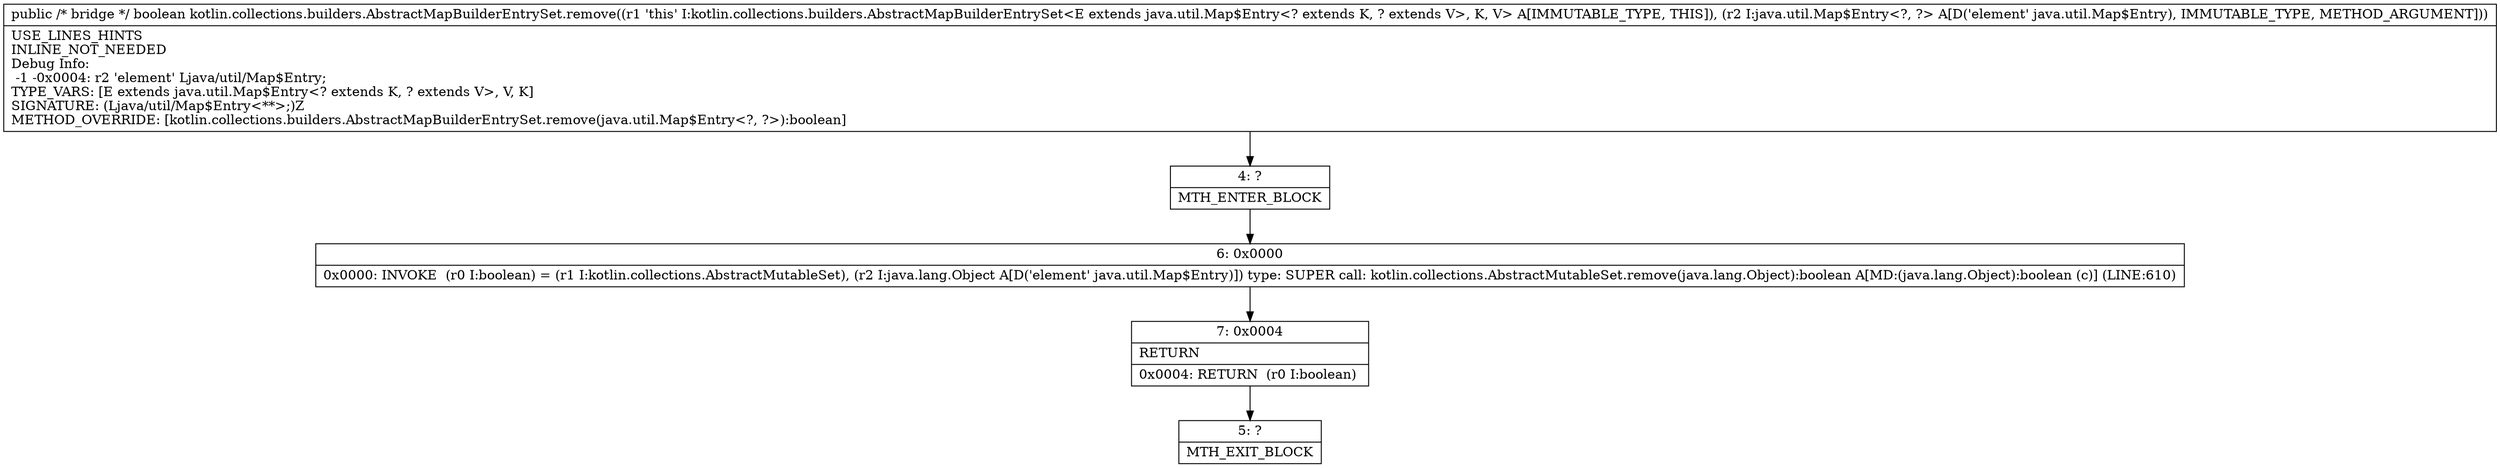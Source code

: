 digraph "CFG forkotlin.collections.builders.AbstractMapBuilderEntrySet.remove(Ljava\/util\/Map$Entry;)Z" {
Node_4 [shape=record,label="{4\:\ ?|MTH_ENTER_BLOCK\l}"];
Node_6 [shape=record,label="{6\:\ 0x0000|0x0000: INVOKE  (r0 I:boolean) = (r1 I:kotlin.collections.AbstractMutableSet), (r2 I:java.lang.Object A[D('element' java.util.Map$Entry)]) type: SUPER call: kotlin.collections.AbstractMutableSet.remove(java.lang.Object):boolean A[MD:(java.lang.Object):boolean (c)] (LINE:610)\l}"];
Node_7 [shape=record,label="{7\:\ 0x0004|RETURN\l|0x0004: RETURN  (r0 I:boolean) \l}"];
Node_5 [shape=record,label="{5\:\ ?|MTH_EXIT_BLOCK\l}"];
MethodNode[shape=record,label="{public \/* bridge *\/ boolean kotlin.collections.builders.AbstractMapBuilderEntrySet.remove((r1 'this' I:kotlin.collections.builders.AbstractMapBuilderEntrySet\<E extends java.util.Map$Entry\<? extends K, ? extends V\>, K, V\> A[IMMUTABLE_TYPE, THIS]), (r2 I:java.util.Map$Entry\<?, ?\> A[D('element' java.util.Map$Entry), IMMUTABLE_TYPE, METHOD_ARGUMENT]))  | USE_LINES_HINTS\lINLINE_NOT_NEEDED\lDebug Info:\l  \-1 \-0x0004: r2 'element' Ljava\/util\/Map$Entry;\lTYPE_VARS: [E extends java.util.Map$Entry\<? extends K, ? extends V\>, V, K]\lSIGNATURE: (Ljava\/util\/Map$Entry\<**\>;)Z\lMETHOD_OVERRIDE: [kotlin.collections.builders.AbstractMapBuilderEntrySet.remove(java.util.Map$Entry\<?, ?\>):boolean]\l}"];
MethodNode -> Node_4;Node_4 -> Node_6;
Node_6 -> Node_7;
Node_7 -> Node_5;
}

